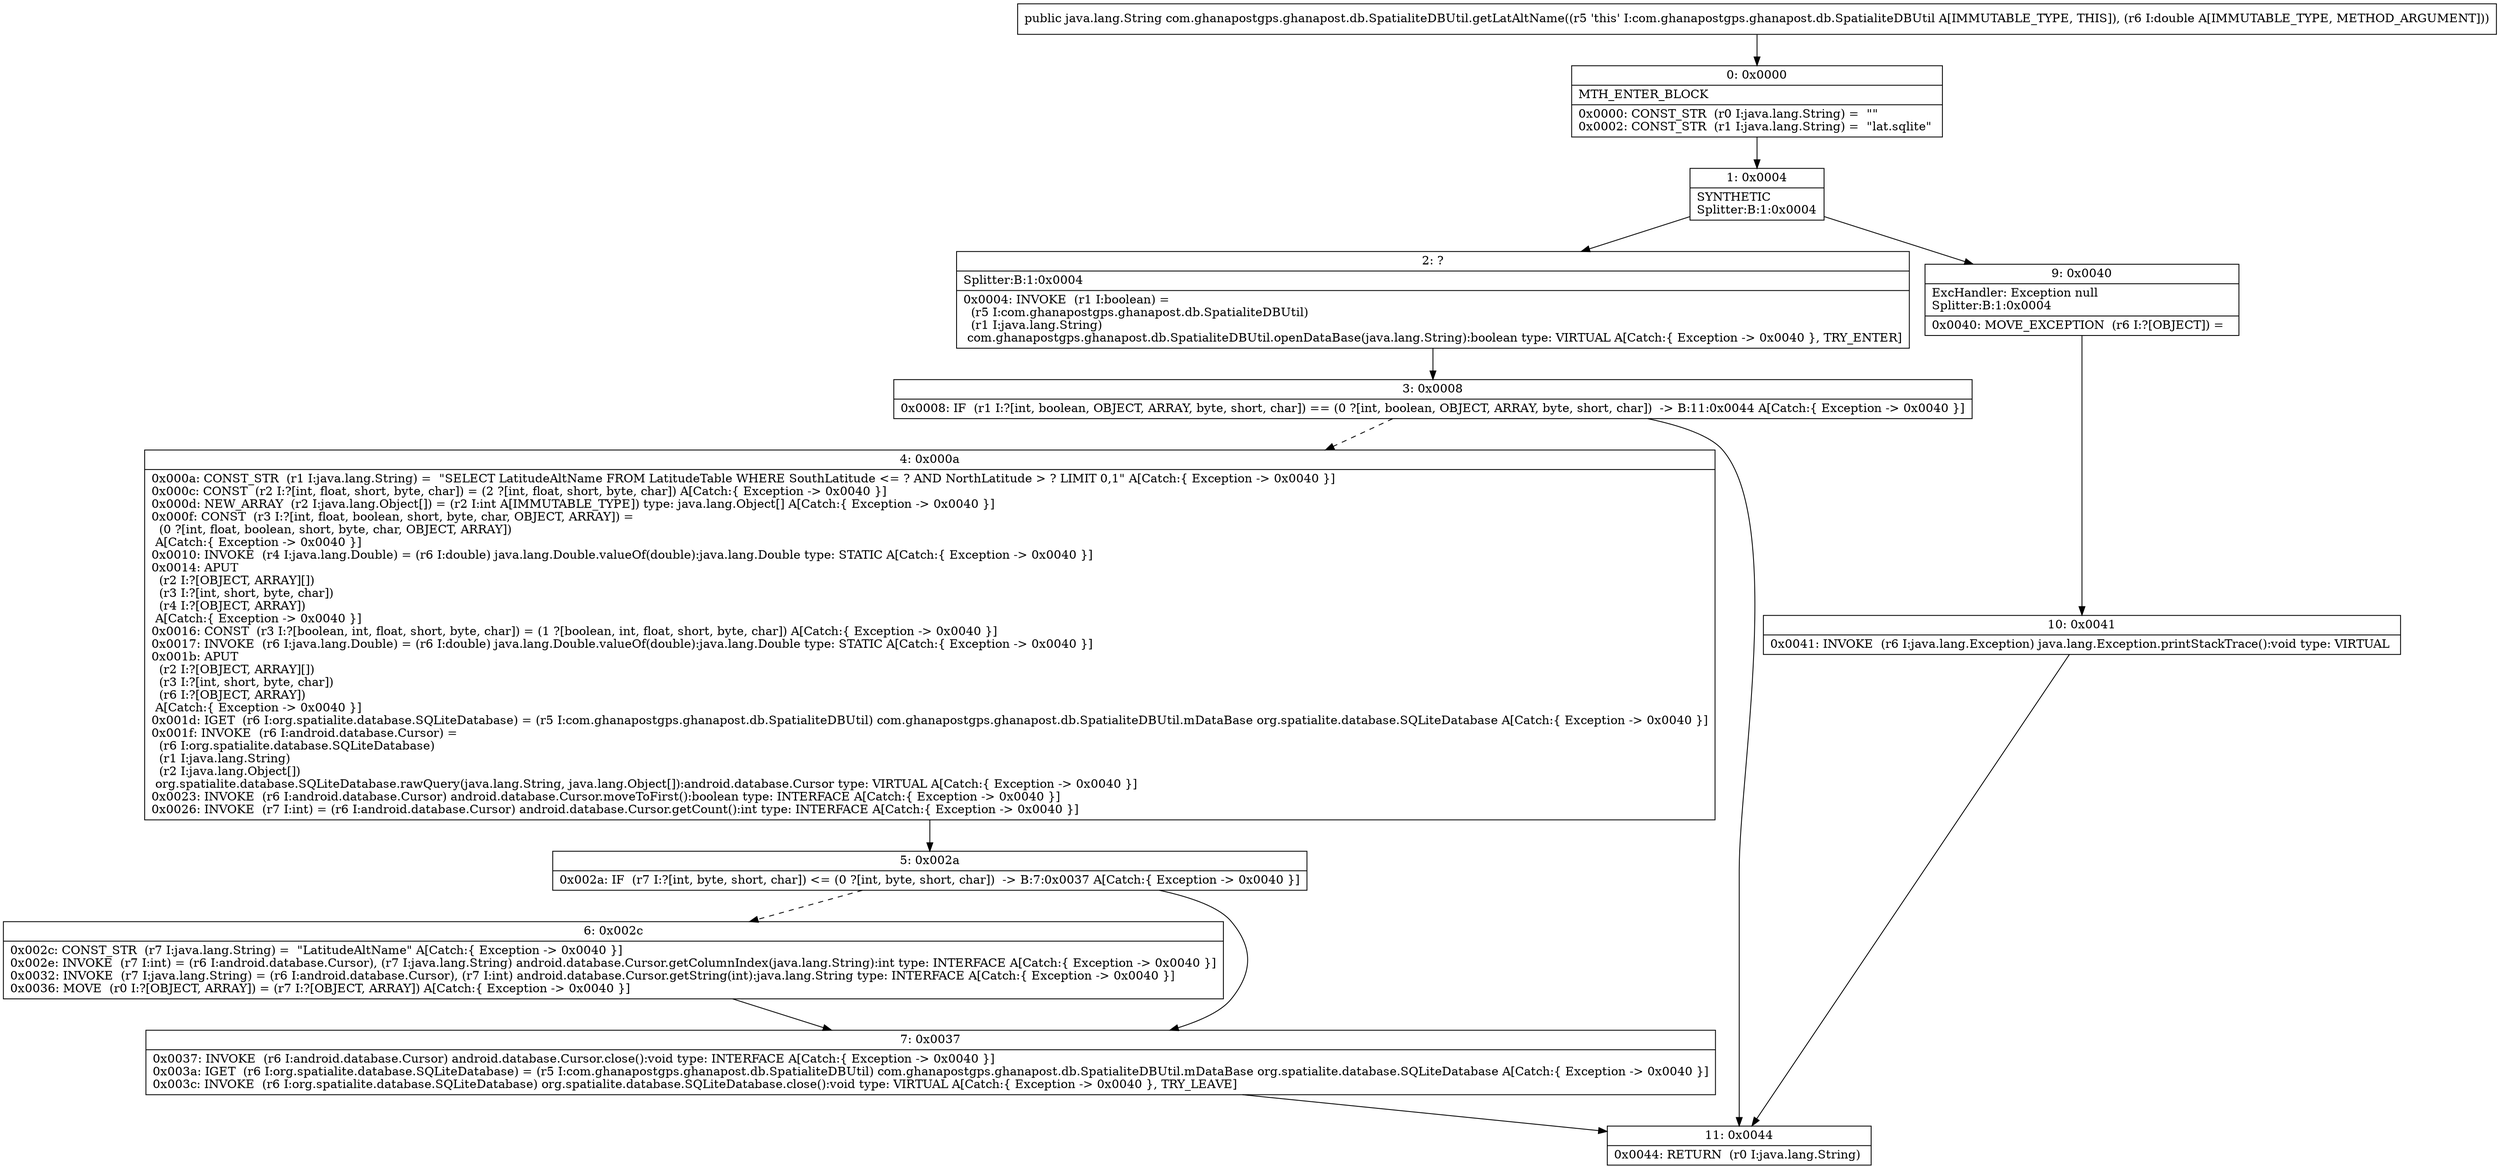 digraph "CFG forcom.ghanapostgps.ghanapost.db.SpatialiteDBUtil.getLatAltName(D)Ljava\/lang\/String;" {
Node_0 [shape=record,label="{0\:\ 0x0000|MTH_ENTER_BLOCK\l|0x0000: CONST_STR  (r0 I:java.lang.String) =  \"\" \l0x0002: CONST_STR  (r1 I:java.lang.String) =  \"lat.sqlite\" \l}"];
Node_1 [shape=record,label="{1\:\ 0x0004|SYNTHETIC\lSplitter:B:1:0x0004\l}"];
Node_2 [shape=record,label="{2\:\ ?|Splitter:B:1:0x0004\l|0x0004: INVOKE  (r1 I:boolean) = \l  (r5 I:com.ghanapostgps.ghanapost.db.SpatialiteDBUtil)\l  (r1 I:java.lang.String)\l com.ghanapostgps.ghanapost.db.SpatialiteDBUtil.openDataBase(java.lang.String):boolean type: VIRTUAL A[Catch:\{ Exception \-\> 0x0040 \}, TRY_ENTER]\l}"];
Node_3 [shape=record,label="{3\:\ 0x0008|0x0008: IF  (r1 I:?[int, boolean, OBJECT, ARRAY, byte, short, char]) == (0 ?[int, boolean, OBJECT, ARRAY, byte, short, char])  \-\> B:11:0x0044 A[Catch:\{ Exception \-\> 0x0040 \}]\l}"];
Node_4 [shape=record,label="{4\:\ 0x000a|0x000a: CONST_STR  (r1 I:java.lang.String) =  \"SELECT LatitudeAltName FROM LatitudeTable WHERE SouthLatitude \<= ? AND NorthLatitude \> ? LIMIT 0,1\" A[Catch:\{ Exception \-\> 0x0040 \}]\l0x000c: CONST  (r2 I:?[int, float, short, byte, char]) = (2 ?[int, float, short, byte, char]) A[Catch:\{ Exception \-\> 0x0040 \}]\l0x000d: NEW_ARRAY  (r2 I:java.lang.Object[]) = (r2 I:int A[IMMUTABLE_TYPE]) type: java.lang.Object[] A[Catch:\{ Exception \-\> 0x0040 \}]\l0x000f: CONST  (r3 I:?[int, float, boolean, short, byte, char, OBJECT, ARRAY]) = \l  (0 ?[int, float, boolean, short, byte, char, OBJECT, ARRAY])\l A[Catch:\{ Exception \-\> 0x0040 \}]\l0x0010: INVOKE  (r4 I:java.lang.Double) = (r6 I:double) java.lang.Double.valueOf(double):java.lang.Double type: STATIC A[Catch:\{ Exception \-\> 0x0040 \}]\l0x0014: APUT  \l  (r2 I:?[OBJECT, ARRAY][])\l  (r3 I:?[int, short, byte, char])\l  (r4 I:?[OBJECT, ARRAY])\l A[Catch:\{ Exception \-\> 0x0040 \}]\l0x0016: CONST  (r3 I:?[boolean, int, float, short, byte, char]) = (1 ?[boolean, int, float, short, byte, char]) A[Catch:\{ Exception \-\> 0x0040 \}]\l0x0017: INVOKE  (r6 I:java.lang.Double) = (r6 I:double) java.lang.Double.valueOf(double):java.lang.Double type: STATIC A[Catch:\{ Exception \-\> 0x0040 \}]\l0x001b: APUT  \l  (r2 I:?[OBJECT, ARRAY][])\l  (r3 I:?[int, short, byte, char])\l  (r6 I:?[OBJECT, ARRAY])\l A[Catch:\{ Exception \-\> 0x0040 \}]\l0x001d: IGET  (r6 I:org.spatialite.database.SQLiteDatabase) = (r5 I:com.ghanapostgps.ghanapost.db.SpatialiteDBUtil) com.ghanapostgps.ghanapost.db.SpatialiteDBUtil.mDataBase org.spatialite.database.SQLiteDatabase A[Catch:\{ Exception \-\> 0x0040 \}]\l0x001f: INVOKE  (r6 I:android.database.Cursor) = \l  (r6 I:org.spatialite.database.SQLiteDatabase)\l  (r1 I:java.lang.String)\l  (r2 I:java.lang.Object[])\l org.spatialite.database.SQLiteDatabase.rawQuery(java.lang.String, java.lang.Object[]):android.database.Cursor type: VIRTUAL A[Catch:\{ Exception \-\> 0x0040 \}]\l0x0023: INVOKE  (r6 I:android.database.Cursor) android.database.Cursor.moveToFirst():boolean type: INTERFACE A[Catch:\{ Exception \-\> 0x0040 \}]\l0x0026: INVOKE  (r7 I:int) = (r6 I:android.database.Cursor) android.database.Cursor.getCount():int type: INTERFACE A[Catch:\{ Exception \-\> 0x0040 \}]\l}"];
Node_5 [shape=record,label="{5\:\ 0x002a|0x002a: IF  (r7 I:?[int, byte, short, char]) \<= (0 ?[int, byte, short, char])  \-\> B:7:0x0037 A[Catch:\{ Exception \-\> 0x0040 \}]\l}"];
Node_6 [shape=record,label="{6\:\ 0x002c|0x002c: CONST_STR  (r7 I:java.lang.String) =  \"LatitudeAltName\" A[Catch:\{ Exception \-\> 0x0040 \}]\l0x002e: INVOKE  (r7 I:int) = (r6 I:android.database.Cursor), (r7 I:java.lang.String) android.database.Cursor.getColumnIndex(java.lang.String):int type: INTERFACE A[Catch:\{ Exception \-\> 0x0040 \}]\l0x0032: INVOKE  (r7 I:java.lang.String) = (r6 I:android.database.Cursor), (r7 I:int) android.database.Cursor.getString(int):java.lang.String type: INTERFACE A[Catch:\{ Exception \-\> 0x0040 \}]\l0x0036: MOVE  (r0 I:?[OBJECT, ARRAY]) = (r7 I:?[OBJECT, ARRAY]) A[Catch:\{ Exception \-\> 0x0040 \}]\l}"];
Node_7 [shape=record,label="{7\:\ 0x0037|0x0037: INVOKE  (r6 I:android.database.Cursor) android.database.Cursor.close():void type: INTERFACE A[Catch:\{ Exception \-\> 0x0040 \}]\l0x003a: IGET  (r6 I:org.spatialite.database.SQLiteDatabase) = (r5 I:com.ghanapostgps.ghanapost.db.SpatialiteDBUtil) com.ghanapostgps.ghanapost.db.SpatialiteDBUtil.mDataBase org.spatialite.database.SQLiteDatabase A[Catch:\{ Exception \-\> 0x0040 \}]\l0x003c: INVOKE  (r6 I:org.spatialite.database.SQLiteDatabase) org.spatialite.database.SQLiteDatabase.close():void type: VIRTUAL A[Catch:\{ Exception \-\> 0x0040 \}, TRY_LEAVE]\l}"];
Node_9 [shape=record,label="{9\:\ 0x0040|ExcHandler: Exception null\lSplitter:B:1:0x0004\l|0x0040: MOVE_EXCEPTION  (r6 I:?[OBJECT]) =  \l}"];
Node_10 [shape=record,label="{10\:\ 0x0041|0x0041: INVOKE  (r6 I:java.lang.Exception) java.lang.Exception.printStackTrace():void type: VIRTUAL \l}"];
Node_11 [shape=record,label="{11\:\ 0x0044|0x0044: RETURN  (r0 I:java.lang.String) \l}"];
MethodNode[shape=record,label="{public java.lang.String com.ghanapostgps.ghanapost.db.SpatialiteDBUtil.getLatAltName((r5 'this' I:com.ghanapostgps.ghanapost.db.SpatialiteDBUtil A[IMMUTABLE_TYPE, THIS]), (r6 I:double A[IMMUTABLE_TYPE, METHOD_ARGUMENT])) }"];
MethodNode -> Node_0;
Node_0 -> Node_1;
Node_1 -> Node_2;
Node_1 -> Node_9;
Node_2 -> Node_3;
Node_3 -> Node_4[style=dashed];
Node_3 -> Node_11;
Node_4 -> Node_5;
Node_5 -> Node_6[style=dashed];
Node_5 -> Node_7;
Node_6 -> Node_7;
Node_7 -> Node_11;
Node_9 -> Node_10;
Node_10 -> Node_11;
}

